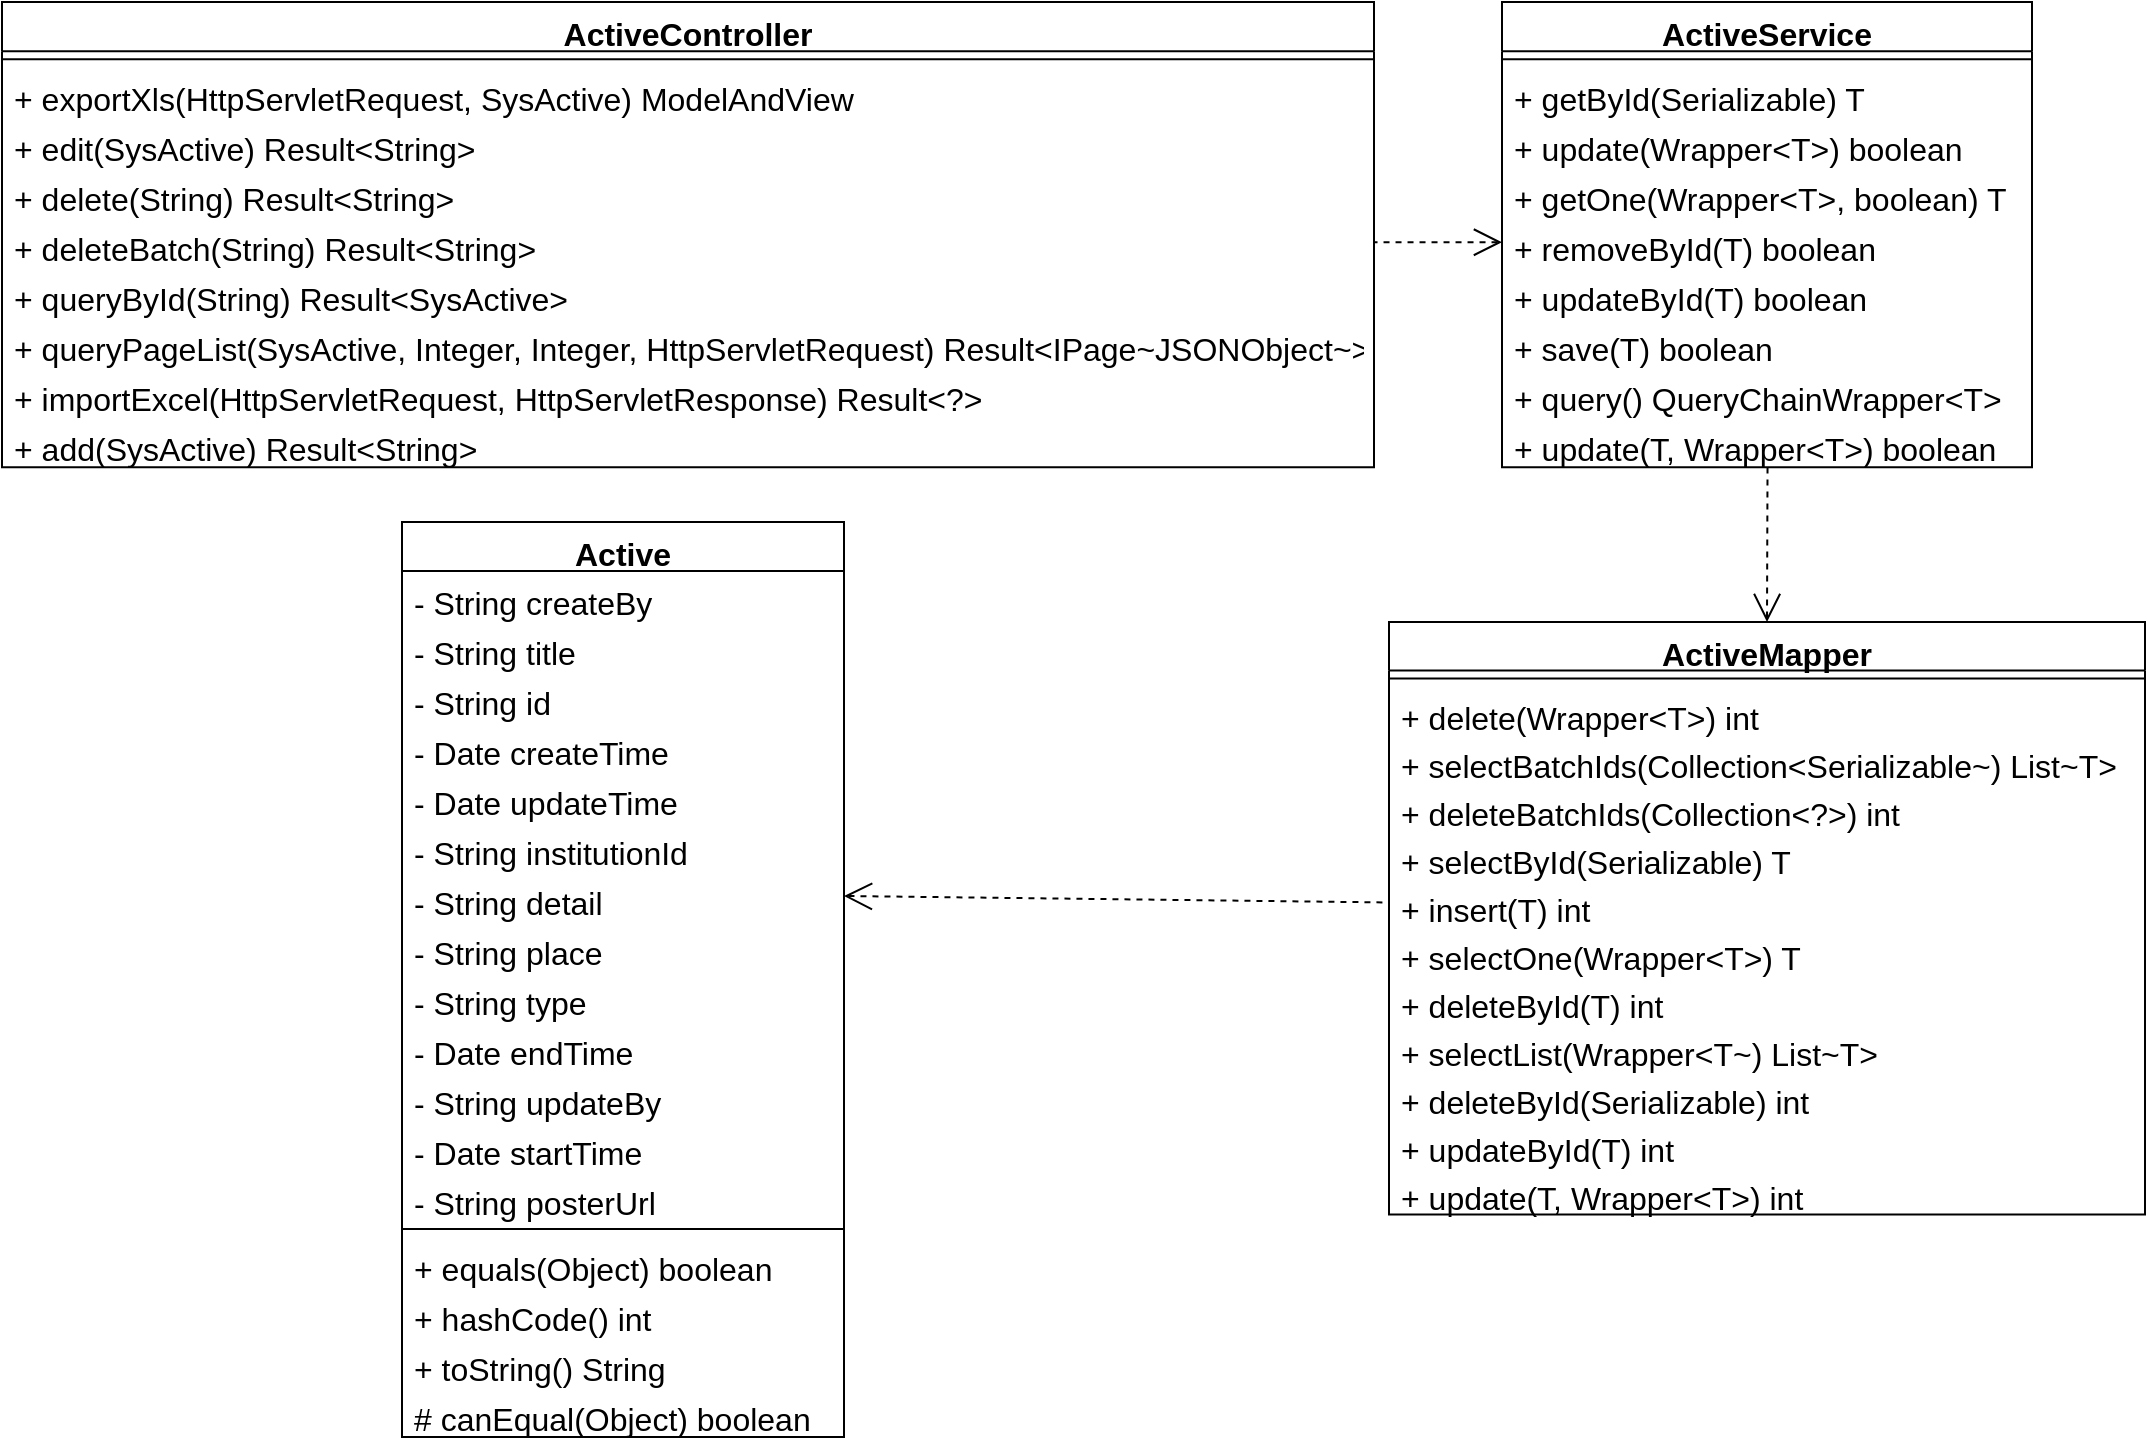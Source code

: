 <mxfile version="24.4.8" type="github">
  <diagram name="第 1 页" id="wU-453oeVGQmZ7itbZ2u">
    <mxGraphModel dx="1793" dy="923" grid="1" gridSize="10" guides="1" tooltips="1" connect="1" arrows="1" fold="1" page="1" pageScale="1" pageWidth="827" pageHeight="1169" math="0" shadow="0">
      <root>
        <mxCell id="0" />
        <mxCell id="1" parent="0" />
        <mxCell id="NM33WwERkXAGUsdU6wm1-1" value="ActiveController" style="swimlane;fontStyle=1;align=center;verticalAlign=top;childLayout=stackLayout;horizontal=1;startSize=24.632;horizontalStack=0;resizeParent=1;resizeParentMax=0;resizeLast=0;collapsible=0;marginBottom=0;fontSize=16;" vertex="1" parent="1">
          <mxGeometry x="20" y="20" width="686" height="232.632" as="geometry" />
        </mxCell>
        <mxCell id="NM33WwERkXAGUsdU6wm1-2" style="line;strokeWidth=1;fillColor=none;align=left;verticalAlign=middle;spacingTop=-1;spacingLeft=3;spacingRight=3;rotatable=0;labelPosition=right;points=[];portConstraint=eastwest;strokeColor=inherit;fontSize=16;" vertex="1" parent="NM33WwERkXAGUsdU6wm1-1">
          <mxGeometry y="24.632" width="686" height="8" as="geometry" />
        </mxCell>
        <mxCell id="NM33WwERkXAGUsdU6wm1-3" value="+ exportXls(HttpServletRequest, SysActive) ModelAndView" style="text;strokeColor=none;fillColor=none;align=left;verticalAlign=top;spacingLeft=4;spacingRight=4;overflow=hidden;rotatable=0;points=[[0,0.5],[1,0.5]];portConstraint=eastwest;fontSize=16;" vertex="1" parent="NM33WwERkXAGUsdU6wm1-1">
          <mxGeometry y="32.632" width="686" height="25" as="geometry" />
        </mxCell>
        <mxCell id="NM33WwERkXAGUsdU6wm1-4" value="+ edit(SysActive) Result&lt;String&gt;" style="text;strokeColor=none;fillColor=none;align=left;verticalAlign=top;spacingLeft=4;spacingRight=4;overflow=hidden;rotatable=0;points=[[0,0.5],[1,0.5]];portConstraint=eastwest;fontSize=16;" vertex="1" parent="NM33WwERkXAGUsdU6wm1-1">
          <mxGeometry y="57.632" width="686" height="25" as="geometry" />
        </mxCell>
        <mxCell id="NM33WwERkXAGUsdU6wm1-5" value="+ delete(String) Result&lt;String&gt;" style="text;strokeColor=none;fillColor=none;align=left;verticalAlign=top;spacingLeft=4;spacingRight=4;overflow=hidden;rotatable=0;points=[[0,0.5],[1,0.5]];portConstraint=eastwest;fontSize=16;" vertex="1" parent="NM33WwERkXAGUsdU6wm1-1">
          <mxGeometry y="82.632" width="686" height="25" as="geometry" />
        </mxCell>
        <mxCell id="NM33WwERkXAGUsdU6wm1-6" value="+ deleteBatch(String) Result&lt;String&gt;" style="text;strokeColor=none;fillColor=none;align=left;verticalAlign=top;spacingLeft=4;spacingRight=4;overflow=hidden;rotatable=0;points=[[0,0.5],[1,0.5]];portConstraint=eastwest;fontSize=16;" vertex="1" parent="NM33WwERkXAGUsdU6wm1-1">
          <mxGeometry y="107.632" width="686" height="25" as="geometry" />
        </mxCell>
        <mxCell id="NM33WwERkXAGUsdU6wm1-7" value="+ queryById(String) Result&lt;SysActive&gt;" style="text;strokeColor=none;fillColor=none;align=left;verticalAlign=top;spacingLeft=4;spacingRight=4;overflow=hidden;rotatable=0;points=[[0,0.5],[1,0.5]];portConstraint=eastwest;fontSize=16;" vertex="1" parent="NM33WwERkXAGUsdU6wm1-1">
          <mxGeometry y="132.632" width="686" height="25" as="geometry" />
        </mxCell>
        <mxCell id="NM33WwERkXAGUsdU6wm1-8" value="+ queryPageList(SysActive, Integer, Integer, HttpServletRequest) Result&lt;IPage~JSONObject~&gt;" style="text;strokeColor=none;fillColor=none;align=left;verticalAlign=top;spacingLeft=4;spacingRight=4;overflow=hidden;rotatable=0;points=[[0,0.5],[1,0.5]];portConstraint=eastwest;fontSize=16;" vertex="1" parent="NM33WwERkXAGUsdU6wm1-1">
          <mxGeometry y="157.632" width="686" height="25" as="geometry" />
        </mxCell>
        <mxCell id="NM33WwERkXAGUsdU6wm1-9" value="+ importExcel(HttpServletRequest, HttpServletResponse) Result&lt;?&gt;" style="text;strokeColor=none;fillColor=none;align=left;verticalAlign=top;spacingLeft=4;spacingRight=4;overflow=hidden;rotatable=0;points=[[0,0.5],[1,0.5]];portConstraint=eastwest;fontSize=16;" vertex="1" parent="NM33WwERkXAGUsdU6wm1-1">
          <mxGeometry y="182.632" width="686" height="25" as="geometry" />
        </mxCell>
        <mxCell id="NM33WwERkXAGUsdU6wm1-10" value="+ add(SysActive) Result&lt;String&gt;" style="text;strokeColor=none;fillColor=none;align=left;verticalAlign=top;spacingLeft=4;spacingRight=4;overflow=hidden;rotatable=0;points=[[0,0.5],[1,0.5]];portConstraint=eastwest;fontSize=16;" vertex="1" parent="NM33WwERkXAGUsdU6wm1-1">
          <mxGeometry y="207.632" width="686" height="25" as="geometry" />
        </mxCell>
        <mxCell id="NM33WwERkXAGUsdU6wm1-11" value="ActiveService" style="swimlane;fontStyle=1;align=center;verticalAlign=top;childLayout=stackLayout;horizontal=1;startSize=24.632;horizontalStack=0;resizeParent=1;resizeParentMax=0;resizeLast=0;collapsible=0;marginBottom=0;fontSize=16;" vertex="1" parent="1">
          <mxGeometry x="770" y="20" width="265" height="232.632" as="geometry" />
        </mxCell>
        <mxCell id="NM33WwERkXAGUsdU6wm1-12" style="line;strokeWidth=1;fillColor=none;align=left;verticalAlign=middle;spacingTop=-1;spacingLeft=3;spacingRight=3;rotatable=0;labelPosition=right;points=[];portConstraint=eastwest;strokeColor=inherit;fontSize=16;" vertex="1" parent="NM33WwERkXAGUsdU6wm1-11">
          <mxGeometry y="24.632" width="265" height="8" as="geometry" />
        </mxCell>
        <mxCell id="NM33WwERkXAGUsdU6wm1-13" value="+ getById(Serializable) T" style="text;strokeColor=none;fillColor=none;align=left;verticalAlign=top;spacingLeft=4;spacingRight=4;overflow=hidden;rotatable=0;points=[[0,0.5],[1,0.5]];portConstraint=eastwest;fontSize=16;" vertex="1" parent="NM33WwERkXAGUsdU6wm1-11">
          <mxGeometry y="32.632" width="265" height="25" as="geometry" />
        </mxCell>
        <mxCell id="NM33WwERkXAGUsdU6wm1-14" value="+ update(Wrapper&lt;T&gt;) boolean" style="text;strokeColor=none;fillColor=none;align=left;verticalAlign=top;spacingLeft=4;spacingRight=4;overflow=hidden;rotatable=0;points=[[0,0.5],[1,0.5]];portConstraint=eastwest;fontSize=16;" vertex="1" parent="NM33WwERkXAGUsdU6wm1-11">
          <mxGeometry y="57.632" width="265" height="25" as="geometry" />
        </mxCell>
        <mxCell id="NM33WwERkXAGUsdU6wm1-15" value="+ getOne(Wrapper&lt;T&gt;, boolean) T" style="text;strokeColor=none;fillColor=none;align=left;verticalAlign=top;spacingLeft=4;spacingRight=4;overflow=hidden;rotatable=0;points=[[0,0.5],[1,0.5]];portConstraint=eastwest;fontSize=16;" vertex="1" parent="NM33WwERkXAGUsdU6wm1-11">
          <mxGeometry y="82.632" width="265" height="25" as="geometry" />
        </mxCell>
        <mxCell id="NM33WwERkXAGUsdU6wm1-16" value="+ removeById(T) boolean" style="text;strokeColor=none;fillColor=none;align=left;verticalAlign=top;spacingLeft=4;spacingRight=4;overflow=hidden;rotatable=0;points=[[0,0.5],[1,0.5]];portConstraint=eastwest;fontSize=16;" vertex="1" parent="NM33WwERkXAGUsdU6wm1-11">
          <mxGeometry y="107.632" width="265" height="25" as="geometry" />
        </mxCell>
        <mxCell id="NM33WwERkXAGUsdU6wm1-17" value="+ updateById(T) boolean" style="text;strokeColor=none;fillColor=none;align=left;verticalAlign=top;spacingLeft=4;spacingRight=4;overflow=hidden;rotatable=0;points=[[0,0.5],[1,0.5]];portConstraint=eastwest;fontSize=16;" vertex="1" parent="NM33WwERkXAGUsdU6wm1-11">
          <mxGeometry y="132.632" width="265" height="25" as="geometry" />
        </mxCell>
        <mxCell id="NM33WwERkXAGUsdU6wm1-18" value="+ save(T) boolean" style="text;strokeColor=none;fillColor=none;align=left;verticalAlign=top;spacingLeft=4;spacingRight=4;overflow=hidden;rotatable=0;points=[[0,0.5],[1,0.5]];portConstraint=eastwest;fontSize=16;" vertex="1" parent="NM33WwERkXAGUsdU6wm1-11">
          <mxGeometry y="157.632" width="265" height="25" as="geometry" />
        </mxCell>
        <mxCell id="NM33WwERkXAGUsdU6wm1-19" value="+ query() QueryChainWrapper&lt;T&gt;" style="text;strokeColor=none;fillColor=none;align=left;verticalAlign=top;spacingLeft=4;spacingRight=4;overflow=hidden;rotatable=0;points=[[0,0.5],[1,0.5]];portConstraint=eastwest;fontSize=16;" vertex="1" parent="NM33WwERkXAGUsdU6wm1-11">
          <mxGeometry y="182.632" width="265" height="25" as="geometry" />
        </mxCell>
        <mxCell id="NM33WwERkXAGUsdU6wm1-20" value="+ update(T, Wrapper&lt;T&gt;) boolean" style="text;strokeColor=none;fillColor=none;align=left;verticalAlign=top;spacingLeft=4;spacingRight=4;overflow=hidden;rotatable=0;points=[[0,0.5],[1,0.5]];portConstraint=eastwest;fontSize=16;" vertex="1" parent="NM33WwERkXAGUsdU6wm1-11">
          <mxGeometry y="207.632" width="265" height="25" as="geometry" />
        </mxCell>
        <mxCell id="NM33WwERkXAGUsdU6wm1-21" value="ActiveMapper" style="swimlane;fontStyle=1;align=center;verticalAlign=top;childLayout=stackLayout;horizontal=1;startSize=24.24;horizontalStack=0;resizeParent=1;resizeParentMax=0;resizeLast=0;collapsible=0;marginBottom=0;fontSize=16;" vertex="1" parent="1">
          <mxGeometry x="713.5" y="330" width="378" height="296.24" as="geometry" />
        </mxCell>
        <mxCell id="NM33WwERkXAGUsdU6wm1-22" style="line;strokeWidth=1;fillColor=none;align=left;verticalAlign=middle;spacingTop=-1;spacingLeft=3;spacingRight=3;rotatable=0;labelPosition=right;points=[];portConstraint=eastwest;strokeColor=inherit;fontSize=16;" vertex="1" parent="NM33WwERkXAGUsdU6wm1-21">
          <mxGeometry y="24.24" width="378" height="8" as="geometry" />
        </mxCell>
        <mxCell id="NM33WwERkXAGUsdU6wm1-23" value="+ delete(Wrapper&lt;T&gt;) int" style="text;strokeColor=none;fillColor=none;align=left;verticalAlign=top;spacingLeft=4;spacingRight=4;overflow=hidden;rotatable=0;points=[[0,0.5],[1,0.5]];portConstraint=eastwest;fontSize=16;" vertex="1" parent="NM33WwERkXAGUsdU6wm1-21">
          <mxGeometry y="32.24" width="378" height="24" as="geometry" />
        </mxCell>
        <mxCell id="NM33WwERkXAGUsdU6wm1-24" value="+ selectBatchIds(Collection&lt;Serializable~) List~T&gt;" style="text;strokeColor=none;fillColor=none;align=left;verticalAlign=top;spacingLeft=4;spacingRight=4;overflow=hidden;rotatable=0;points=[[0,0.5],[1,0.5]];portConstraint=eastwest;fontSize=16;" vertex="1" parent="NM33WwERkXAGUsdU6wm1-21">
          <mxGeometry y="56.24" width="378" height="24" as="geometry" />
        </mxCell>
        <mxCell id="NM33WwERkXAGUsdU6wm1-25" value="+ deleteBatchIds(Collection&lt;?&gt;) int" style="text;strokeColor=none;fillColor=none;align=left;verticalAlign=top;spacingLeft=4;spacingRight=4;overflow=hidden;rotatable=0;points=[[0,0.5],[1,0.5]];portConstraint=eastwest;fontSize=16;" vertex="1" parent="NM33WwERkXAGUsdU6wm1-21">
          <mxGeometry y="80.24" width="378" height="24" as="geometry" />
        </mxCell>
        <mxCell id="NM33WwERkXAGUsdU6wm1-26" value="+ selectById(Serializable) T" style="text;strokeColor=none;fillColor=none;align=left;verticalAlign=top;spacingLeft=4;spacingRight=4;overflow=hidden;rotatable=0;points=[[0,0.5],[1,0.5]];portConstraint=eastwest;fontSize=16;" vertex="1" parent="NM33WwERkXAGUsdU6wm1-21">
          <mxGeometry y="104.24" width="378" height="24" as="geometry" />
        </mxCell>
        <mxCell id="NM33WwERkXAGUsdU6wm1-27" value="+ insert(T) int" style="text;strokeColor=none;fillColor=none;align=left;verticalAlign=top;spacingLeft=4;spacingRight=4;overflow=hidden;rotatable=0;points=[[0,0.5],[1,0.5]];portConstraint=eastwest;fontSize=16;" vertex="1" parent="NM33WwERkXAGUsdU6wm1-21">
          <mxGeometry y="128.24" width="378" height="24" as="geometry" />
        </mxCell>
        <mxCell id="NM33WwERkXAGUsdU6wm1-28" value="+ selectOne(Wrapper&lt;T&gt;) T" style="text;strokeColor=none;fillColor=none;align=left;verticalAlign=top;spacingLeft=4;spacingRight=4;overflow=hidden;rotatable=0;points=[[0,0.5],[1,0.5]];portConstraint=eastwest;fontSize=16;" vertex="1" parent="NM33WwERkXAGUsdU6wm1-21">
          <mxGeometry y="152.24" width="378" height="24" as="geometry" />
        </mxCell>
        <mxCell id="NM33WwERkXAGUsdU6wm1-29" value="+ deleteById(T) int" style="text;strokeColor=none;fillColor=none;align=left;verticalAlign=top;spacingLeft=4;spacingRight=4;overflow=hidden;rotatable=0;points=[[0,0.5],[1,0.5]];portConstraint=eastwest;fontSize=16;" vertex="1" parent="NM33WwERkXAGUsdU6wm1-21">
          <mxGeometry y="176.24" width="378" height="24" as="geometry" />
        </mxCell>
        <mxCell id="NM33WwERkXAGUsdU6wm1-30" value="+ selectList(Wrapper&lt;T~) List~T&gt;" style="text;strokeColor=none;fillColor=none;align=left;verticalAlign=top;spacingLeft=4;spacingRight=4;overflow=hidden;rotatable=0;points=[[0,0.5],[1,0.5]];portConstraint=eastwest;fontSize=16;" vertex="1" parent="NM33WwERkXAGUsdU6wm1-21">
          <mxGeometry y="200.24" width="378" height="24" as="geometry" />
        </mxCell>
        <mxCell id="NM33WwERkXAGUsdU6wm1-31" value="+ deleteById(Serializable) int" style="text;strokeColor=none;fillColor=none;align=left;verticalAlign=top;spacingLeft=4;spacingRight=4;overflow=hidden;rotatable=0;points=[[0,0.5],[1,0.5]];portConstraint=eastwest;fontSize=16;" vertex="1" parent="NM33WwERkXAGUsdU6wm1-21">
          <mxGeometry y="224.24" width="378" height="24" as="geometry" />
        </mxCell>
        <mxCell id="NM33WwERkXAGUsdU6wm1-32" value="+ updateById(T) int" style="text;strokeColor=none;fillColor=none;align=left;verticalAlign=top;spacingLeft=4;spacingRight=4;overflow=hidden;rotatable=0;points=[[0,0.5],[1,0.5]];portConstraint=eastwest;fontSize=16;" vertex="1" parent="NM33WwERkXAGUsdU6wm1-21">
          <mxGeometry y="248.24" width="378" height="24" as="geometry" />
        </mxCell>
        <mxCell id="NM33WwERkXAGUsdU6wm1-33" value="+ update(T, Wrapper&lt;T&gt;) int" style="text;strokeColor=none;fillColor=none;align=left;verticalAlign=top;spacingLeft=4;spacingRight=4;overflow=hidden;rotatable=0;points=[[0,0.5],[1,0.5]];portConstraint=eastwest;fontSize=16;" vertex="1" parent="NM33WwERkXAGUsdU6wm1-21">
          <mxGeometry y="272.24" width="378" height="24" as="geometry" />
        </mxCell>
        <mxCell id="NM33WwERkXAGUsdU6wm1-34" value="Active" style="swimlane;fontStyle=1;align=center;verticalAlign=top;childLayout=stackLayout;horizontal=1;startSize=24.5;horizontalStack=0;resizeParent=1;resizeParentMax=0;resizeLast=0;collapsible=0;marginBottom=0;fontSize=16;" vertex="1" parent="1">
          <mxGeometry x="220" y="280" width="221" height="457.5" as="geometry" />
        </mxCell>
        <mxCell id="NM33WwERkXAGUsdU6wm1-35" value="- String createBy" style="text;strokeColor=none;fillColor=none;align=left;verticalAlign=top;spacingLeft=4;spacingRight=4;overflow=hidden;rotatable=0;points=[[0,0.5],[1,0.5]];portConstraint=eastwest;fontSize=16;" vertex="1" parent="NM33WwERkXAGUsdU6wm1-34">
          <mxGeometry y="24.5" width="221" height="25" as="geometry" />
        </mxCell>
        <mxCell id="NM33WwERkXAGUsdU6wm1-36" value="- String title" style="text;strokeColor=none;fillColor=none;align=left;verticalAlign=top;spacingLeft=4;spacingRight=4;overflow=hidden;rotatable=0;points=[[0,0.5],[1,0.5]];portConstraint=eastwest;fontSize=16;" vertex="1" parent="NM33WwERkXAGUsdU6wm1-34">
          <mxGeometry y="49.5" width="221" height="25" as="geometry" />
        </mxCell>
        <mxCell id="NM33WwERkXAGUsdU6wm1-37" value="- String id" style="text;strokeColor=none;fillColor=none;align=left;verticalAlign=top;spacingLeft=4;spacingRight=4;overflow=hidden;rotatable=0;points=[[0,0.5],[1,0.5]];portConstraint=eastwest;fontSize=16;" vertex="1" parent="NM33WwERkXAGUsdU6wm1-34">
          <mxGeometry y="74.5" width="221" height="25" as="geometry" />
        </mxCell>
        <mxCell id="NM33WwERkXAGUsdU6wm1-38" value="- Date createTime" style="text;strokeColor=none;fillColor=none;align=left;verticalAlign=top;spacingLeft=4;spacingRight=4;overflow=hidden;rotatable=0;points=[[0,0.5],[1,0.5]];portConstraint=eastwest;fontSize=16;" vertex="1" parent="NM33WwERkXAGUsdU6wm1-34">
          <mxGeometry y="99.5" width="221" height="25" as="geometry" />
        </mxCell>
        <mxCell id="NM33WwERkXAGUsdU6wm1-39" value="- Date updateTime" style="text;strokeColor=none;fillColor=none;align=left;verticalAlign=top;spacingLeft=4;spacingRight=4;overflow=hidden;rotatable=0;points=[[0,0.5],[1,0.5]];portConstraint=eastwest;fontSize=16;" vertex="1" parent="NM33WwERkXAGUsdU6wm1-34">
          <mxGeometry y="124.5" width="221" height="25" as="geometry" />
        </mxCell>
        <mxCell id="NM33WwERkXAGUsdU6wm1-40" value="- String institutionId" style="text;strokeColor=none;fillColor=none;align=left;verticalAlign=top;spacingLeft=4;spacingRight=4;overflow=hidden;rotatable=0;points=[[0,0.5],[1,0.5]];portConstraint=eastwest;fontSize=16;" vertex="1" parent="NM33WwERkXAGUsdU6wm1-34">
          <mxGeometry y="149.5" width="221" height="25" as="geometry" />
        </mxCell>
        <mxCell id="NM33WwERkXAGUsdU6wm1-41" value="- String detail" style="text;strokeColor=none;fillColor=none;align=left;verticalAlign=top;spacingLeft=4;spacingRight=4;overflow=hidden;rotatable=0;points=[[0,0.5],[1,0.5]];portConstraint=eastwest;fontSize=16;" vertex="1" parent="NM33WwERkXAGUsdU6wm1-34">
          <mxGeometry y="174.5" width="221" height="25" as="geometry" />
        </mxCell>
        <mxCell id="NM33WwERkXAGUsdU6wm1-42" value="- String place" style="text;strokeColor=none;fillColor=none;align=left;verticalAlign=top;spacingLeft=4;spacingRight=4;overflow=hidden;rotatable=0;points=[[0,0.5],[1,0.5]];portConstraint=eastwest;fontSize=16;" vertex="1" parent="NM33WwERkXAGUsdU6wm1-34">
          <mxGeometry y="199.5" width="221" height="25" as="geometry" />
        </mxCell>
        <mxCell id="NM33WwERkXAGUsdU6wm1-43" value="- String type" style="text;strokeColor=none;fillColor=none;align=left;verticalAlign=top;spacingLeft=4;spacingRight=4;overflow=hidden;rotatable=0;points=[[0,0.5],[1,0.5]];portConstraint=eastwest;fontSize=16;" vertex="1" parent="NM33WwERkXAGUsdU6wm1-34">
          <mxGeometry y="224.5" width="221" height="25" as="geometry" />
        </mxCell>
        <mxCell id="NM33WwERkXAGUsdU6wm1-44" value="- Date endTime" style="text;strokeColor=none;fillColor=none;align=left;verticalAlign=top;spacingLeft=4;spacingRight=4;overflow=hidden;rotatable=0;points=[[0,0.5],[1,0.5]];portConstraint=eastwest;fontSize=16;" vertex="1" parent="NM33WwERkXAGUsdU6wm1-34">
          <mxGeometry y="249.5" width="221" height="25" as="geometry" />
        </mxCell>
        <mxCell id="NM33WwERkXAGUsdU6wm1-45" value="- String updateBy" style="text;strokeColor=none;fillColor=none;align=left;verticalAlign=top;spacingLeft=4;spacingRight=4;overflow=hidden;rotatable=0;points=[[0,0.5],[1,0.5]];portConstraint=eastwest;fontSize=16;" vertex="1" parent="NM33WwERkXAGUsdU6wm1-34">
          <mxGeometry y="274.5" width="221" height="25" as="geometry" />
        </mxCell>
        <mxCell id="NM33WwERkXAGUsdU6wm1-46" value="- Date startTime" style="text;strokeColor=none;fillColor=none;align=left;verticalAlign=top;spacingLeft=4;spacingRight=4;overflow=hidden;rotatable=0;points=[[0,0.5],[1,0.5]];portConstraint=eastwest;fontSize=16;" vertex="1" parent="NM33WwERkXAGUsdU6wm1-34">
          <mxGeometry y="299.5" width="221" height="25" as="geometry" />
        </mxCell>
        <mxCell id="NM33WwERkXAGUsdU6wm1-47" value="- String posterUrl" style="text;strokeColor=none;fillColor=none;align=left;verticalAlign=top;spacingLeft=4;spacingRight=4;overflow=hidden;rotatable=0;points=[[0,0.5],[1,0.5]];portConstraint=eastwest;fontSize=16;" vertex="1" parent="NM33WwERkXAGUsdU6wm1-34">
          <mxGeometry y="324.5" width="221" height="25" as="geometry" />
        </mxCell>
        <mxCell id="NM33WwERkXAGUsdU6wm1-48" style="line;strokeWidth=1;fillColor=none;align=left;verticalAlign=middle;spacingTop=-1;spacingLeft=3;spacingRight=3;rotatable=0;labelPosition=right;points=[];portConstraint=eastwest;strokeColor=inherit;fontSize=16;" vertex="1" parent="NM33WwERkXAGUsdU6wm1-34">
          <mxGeometry y="349.5" width="221" height="8" as="geometry" />
        </mxCell>
        <mxCell id="NM33WwERkXAGUsdU6wm1-49" value="+ equals(Object) boolean" style="text;strokeColor=none;fillColor=none;align=left;verticalAlign=top;spacingLeft=4;spacingRight=4;overflow=hidden;rotatable=0;points=[[0,0.5],[1,0.5]];portConstraint=eastwest;fontSize=16;" vertex="1" parent="NM33WwERkXAGUsdU6wm1-34">
          <mxGeometry y="357.5" width="221" height="25" as="geometry" />
        </mxCell>
        <mxCell id="NM33WwERkXAGUsdU6wm1-50" value="+ hashCode() int" style="text;strokeColor=none;fillColor=none;align=left;verticalAlign=top;spacingLeft=4;spacingRight=4;overflow=hidden;rotatable=0;points=[[0,0.5],[1,0.5]];portConstraint=eastwest;fontSize=16;" vertex="1" parent="NM33WwERkXAGUsdU6wm1-34">
          <mxGeometry y="382.5" width="221" height="25" as="geometry" />
        </mxCell>
        <mxCell id="NM33WwERkXAGUsdU6wm1-51" value="+ toString() String" style="text;strokeColor=none;fillColor=none;align=left;verticalAlign=top;spacingLeft=4;spacingRight=4;overflow=hidden;rotatable=0;points=[[0,0.5],[1,0.5]];portConstraint=eastwest;fontSize=16;" vertex="1" parent="NM33WwERkXAGUsdU6wm1-34">
          <mxGeometry y="407.5" width="221" height="25" as="geometry" />
        </mxCell>
        <mxCell id="NM33WwERkXAGUsdU6wm1-52" value="# canEqual(Object) boolean" style="text;strokeColor=none;fillColor=none;align=left;verticalAlign=top;spacingLeft=4;spacingRight=4;overflow=hidden;rotatable=0;points=[[0,0.5],[1,0.5]];portConstraint=eastwest;fontSize=16;" vertex="1" parent="NM33WwERkXAGUsdU6wm1-34">
          <mxGeometry y="432.5" width="221" height="25" as="geometry" />
        </mxCell>
        <mxCell id="NM33WwERkXAGUsdU6wm1-53" value="" style="dashed=1;startArrow=open;startSize=12;endArrow=none;exitX=0;exitY=0.5;entryX=1;entryY=0.5;rounded=0;fontSize=16;entryDx=0;entryDy=0;exitDx=0;exitDy=0;" edge="1" parent="1" source="NM33WwERkXAGUsdU6wm1-16" target="NM33WwERkXAGUsdU6wm1-6">
          <mxGeometry relative="1" as="geometry" />
        </mxCell>
        <mxCell id="NM33WwERkXAGUsdU6wm1-54" value="" style="dashed=1;startArrow=open;startSize=12;endArrow=none;exitX=0.5;exitY=0;entryX=0.501;entryY=1;rounded=0;fontSize=16;" edge="1" parent="1" source="NM33WwERkXAGUsdU6wm1-21" target="NM33WwERkXAGUsdU6wm1-11">
          <mxGeometry relative="1" as="geometry" />
        </mxCell>
        <mxCell id="NM33WwERkXAGUsdU6wm1-55" value="" style="dashed=1;startArrow=open;startSize=12;endArrow=none;exitX=1;exitY=0.5;entryX=0;entryY=0.5;rounded=0;fontSize=16;exitDx=0;exitDy=0;entryDx=0;entryDy=0;" edge="1" parent="1" source="NM33WwERkXAGUsdU6wm1-41" target="NM33WwERkXAGUsdU6wm1-27">
          <mxGeometry relative="1" as="geometry" />
        </mxCell>
      </root>
    </mxGraphModel>
  </diagram>
</mxfile>
